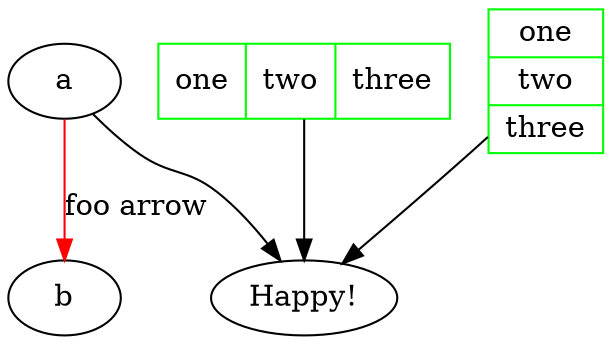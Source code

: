 digraph top {
  "a"
  "b"
  "c" [label="Happy!"]
  "d" [shape=record, label="one | two | three", color=green]
  "e" [shape=record, label="{one | two | three}", color=green]
  "a" -> "b" [color=red, label="foo arrow"]
  "a" -> "c"
  "d" -> "c"
  "e" -> "c"
}
